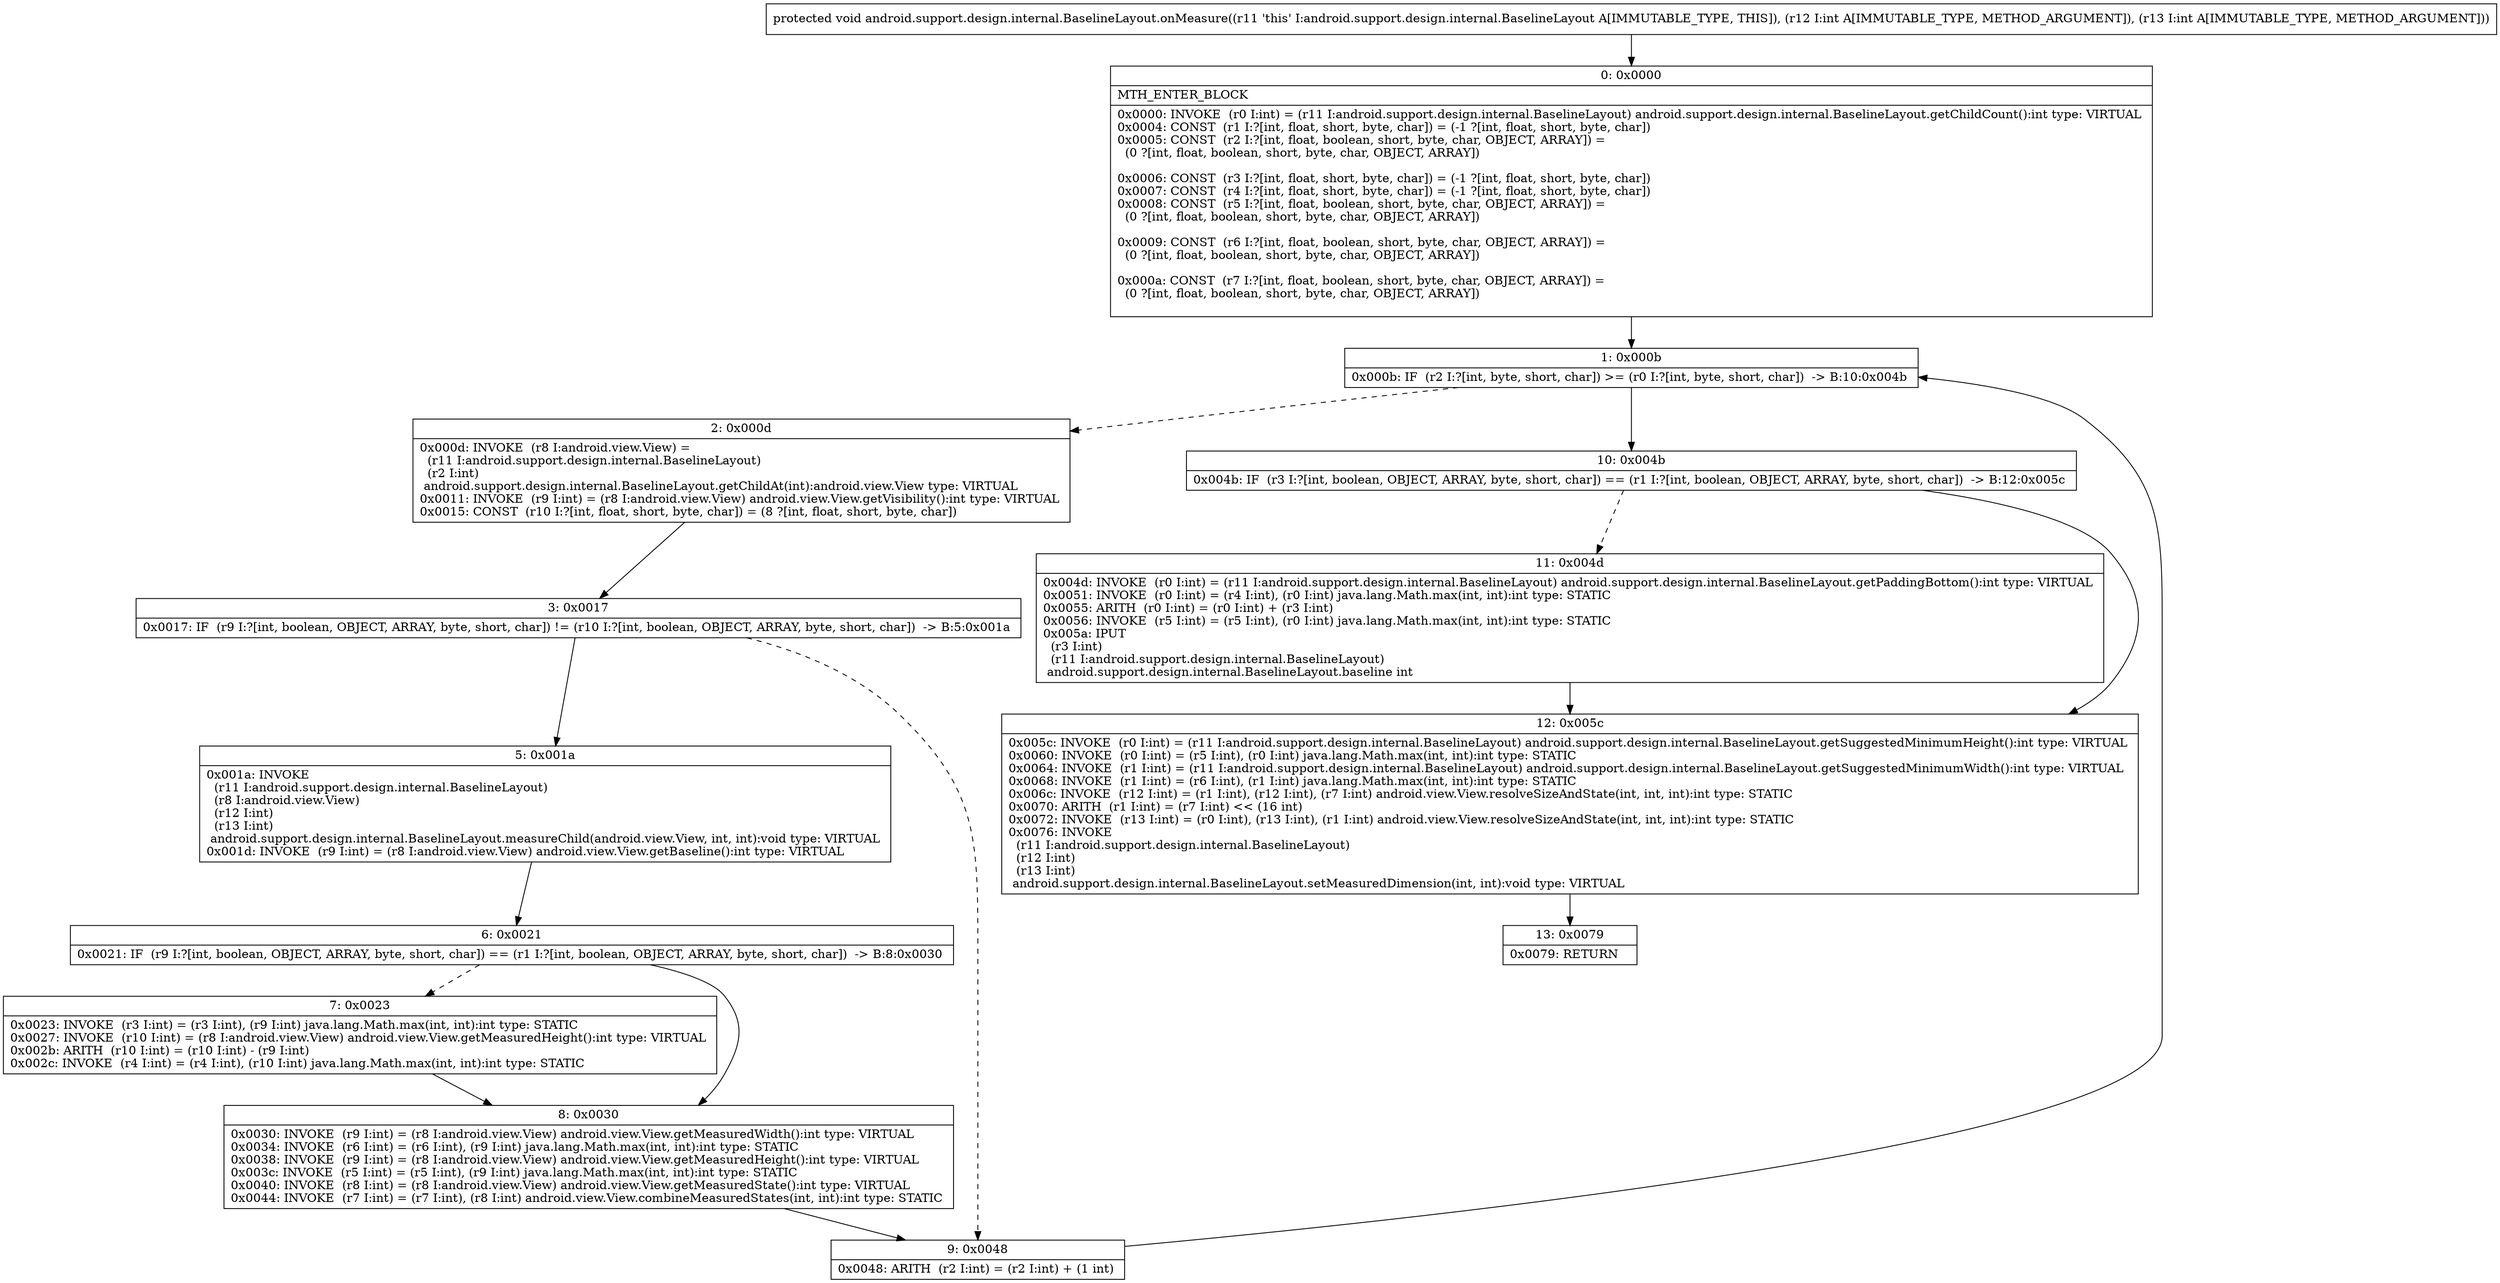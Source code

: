 digraph "CFG forandroid.support.design.internal.BaselineLayout.onMeasure(II)V" {
Node_0 [shape=record,label="{0\:\ 0x0000|MTH_ENTER_BLOCK\l|0x0000: INVOKE  (r0 I:int) = (r11 I:android.support.design.internal.BaselineLayout) android.support.design.internal.BaselineLayout.getChildCount():int type: VIRTUAL \l0x0004: CONST  (r1 I:?[int, float, short, byte, char]) = (\-1 ?[int, float, short, byte, char]) \l0x0005: CONST  (r2 I:?[int, float, boolean, short, byte, char, OBJECT, ARRAY]) = \l  (0 ?[int, float, boolean, short, byte, char, OBJECT, ARRAY])\l \l0x0006: CONST  (r3 I:?[int, float, short, byte, char]) = (\-1 ?[int, float, short, byte, char]) \l0x0007: CONST  (r4 I:?[int, float, short, byte, char]) = (\-1 ?[int, float, short, byte, char]) \l0x0008: CONST  (r5 I:?[int, float, boolean, short, byte, char, OBJECT, ARRAY]) = \l  (0 ?[int, float, boolean, short, byte, char, OBJECT, ARRAY])\l \l0x0009: CONST  (r6 I:?[int, float, boolean, short, byte, char, OBJECT, ARRAY]) = \l  (0 ?[int, float, boolean, short, byte, char, OBJECT, ARRAY])\l \l0x000a: CONST  (r7 I:?[int, float, boolean, short, byte, char, OBJECT, ARRAY]) = \l  (0 ?[int, float, boolean, short, byte, char, OBJECT, ARRAY])\l \l}"];
Node_1 [shape=record,label="{1\:\ 0x000b|0x000b: IF  (r2 I:?[int, byte, short, char]) \>= (r0 I:?[int, byte, short, char])  \-\> B:10:0x004b \l}"];
Node_2 [shape=record,label="{2\:\ 0x000d|0x000d: INVOKE  (r8 I:android.view.View) = \l  (r11 I:android.support.design.internal.BaselineLayout)\l  (r2 I:int)\l android.support.design.internal.BaselineLayout.getChildAt(int):android.view.View type: VIRTUAL \l0x0011: INVOKE  (r9 I:int) = (r8 I:android.view.View) android.view.View.getVisibility():int type: VIRTUAL \l0x0015: CONST  (r10 I:?[int, float, short, byte, char]) = (8 ?[int, float, short, byte, char]) \l}"];
Node_3 [shape=record,label="{3\:\ 0x0017|0x0017: IF  (r9 I:?[int, boolean, OBJECT, ARRAY, byte, short, char]) != (r10 I:?[int, boolean, OBJECT, ARRAY, byte, short, char])  \-\> B:5:0x001a \l}"];
Node_5 [shape=record,label="{5\:\ 0x001a|0x001a: INVOKE  \l  (r11 I:android.support.design.internal.BaselineLayout)\l  (r8 I:android.view.View)\l  (r12 I:int)\l  (r13 I:int)\l android.support.design.internal.BaselineLayout.measureChild(android.view.View, int, int):void type: VIRTUAL \l0x001d: INVOKE  (r9 I:int) = (r8 I:android.view.View) android.view.View.getBaseline():int type: VIRTUAL \l}"];
Node_6 [shape=record,label="{6\:\ 0x0021|0x0021: IF  (r9 I:?[int, boolean, OBJECT, ARRAY, byte, short, char]) == (r1 I:?[int, boolean, OBJECT, ARRAY, byte, short, char])  \-\> B:8:0x0030 \l}"];
Node_7 [shape=record,label="{7\:\ 0x0023|0x0023: INVOKE  (r3 I:int) = (r3 I:int), (r9 I:int) java.lang.Math.max(int, int):int type: STATIC \l0x0027: INVOKE  (r10 I:int) = (r8 I:android.view.View) android.view.View.getMeasuredHeight():int type: VIRTUAL \l0x002b: ARITH  (r10 I:int) = (r10 I:int) \- (r9 I:int) \l0x002c: INVOKE  (r4 I:int) = (r4 I:int), (r10 I:int) java.lang.Math.max(int, int):int type: STATIC \l}"];
Node_8 [shape=record,label="{8\:\ 0x0030|0x0030: INVOKE  (r9 I:int) = (r8 I:android.view.View) android.view.View.getMeasuredWidth():int type: VIRTUAL \l0x0034: INVOKE  (r6 I:int) = (r6 I:int), (r9 I:int) java.lang.Math.max(int, int):int type: STATIC \l0x0038: INVOKE  (r9 I:int) = (r8 I:android.view.View) android.view.View.getMeasuredHeight():int type: VIRTUAL \l0x003c: INVOKE  (r5 I:int) = (r5 I:int), (r9 I:int) java.lang.Math.max(int, int):int type: STATIC \l0x0040: INVOKE  (r8 I:int) = (r8 I:android.view.View) android.view.View.getMeasuredState():int type: VIRTUAL \l0x0044: INVOKE  (r7 I:int) = (r7 I:int), (r8 I:int) android.view.View.combineMeasuredStates(int, int):int type: STATIC \l}"];
Node_9 [shape=record,label="{9\:\ 0x0048|0x0048: ARITH  (r2 I:int) = (r2 I:int) + (1 int) \l}"];
Node_10 [shape=record,label="{10\:\ 0x004b|0x004b: IF  (r3 I:?[int, boolean, OBJECT, ARRAY, byte, short, char]) == (r1 I:?[int, boolean, OBJECT, ARRAY, byte, short, char])  \-\> B:12:0x005c \l}"];
Node_11 [shape=record,label="{11\:\ 0x004d|0x004d: INVOKE  (r0 I:int) = (r11 I:android.support.design.internal.BaselineLayout) android.support.design.internal.BaselineLayout.getPaddingBottom():int type: VIRTUAL \l0x0051: INVOKE  (r0 I:int) = (r4 I:int), (r0 I:int) java.lang.Math.max(int, int):int type: STATIC \l0x0055: ARITH  (r0 I:int) = (r0 I:int) + (r3 I:int) \l0x0056: INVOKE  (r5 I:int) = (r5 I:int), (r0 I:int) java.lang.Math.max(int, int):int type: STATIC \l0x005a: IPUT  \l  (r3 I:int)\l  (r11 I:android.support.design.internal.BaselineLayout)\l android.support.design.internal.BaselineLayout.baseline int \l}"];
Node_12 [shape=record,label="{12\:\ 0x005c|0x005c: INVOKE  (r0 I:int) = (r11 I:android.support.design.internal.BaselineLayout) android.support.design.internal.BaselineLayout.getSuggestedMinimumHeight():int type: VIRTUAL \l0x0060: INVOKE  (r0 I:int) = (r5 I:int), (r0 I:int) java.lang.Math.max(int, int):int type: STATIC \l0x0064: INVOKE  (r1 I:int) = (r11 I:android.support.design.internal.BaselineLayout) android.support.design.internal.BaselineLayout.getSuggestedMinimumWidth():int type: VIRTUAL \l0x0068: INVOKE  (r1 I:int) = (r6 I:int), (r1 I:int) java.lang.Math.max(int, int):int type: STATIC \l0x006c: INVOKE  (r12 I:int) = (r1 I:int), (r12 I:int), (r7 I:int) android.view.View.resolveSizeAndState(int, int, int):int type: STATIC \l0x0070: ARITH  (r1 I:int) = (r7 I:int) \<\< (16 int) \l0x0072: INVOKE  (r13 I:int) = (r0 I:int), (r13 I:int), (r1 I:int) android.view.View.resolveSizeAndState(int, int, int):int type: STATIC \l0x0076: INVOKE  \l  (r11 I:android.support.design.internal.BaselineLayout)\l  (r12 I:int)\l  (r13 I:int)\l android.support.design.internal.BaselineLayout.setMeasuredDimension(int, int):void type: VIRTUAL \l}"];
Node_13 [shape=record,label="{13\:\ 0x0079|0x0079: RETURN   \l}"];
MethodNode[shape=record,label="{protected void android.support.design.internal.BaselineLayout.onMeasure((r11 'this' I:android.support.design.internal.BaselineLayout A[IMMUTABLE_TYPE, THIS]), (r12 I:int A[IMMUTABLE_TYPE, METHOD_ARGUMENT]), (r13 I:int A[IMMUTABLE_TYPE, METHOD_ARGUMENT])) }"];
MethodNode -> Node_0;
Node_0 -> Node_1;
Node_1 -> Node_2[style=dashed];
Node_1 -> Node_10;
Node_2 -> Node_3;
Node_3 -> Node_5;
Node_3 -> Node_9[style=dashed];
Node_5 -> Node_6;
Node_6 -> Node_7[style=dashed];
Node_6 -> Node_8;
Node_7 -> Node_8;
Node_8 -> Node_9;
Node_9 -> Node_1;
Node_10 -> Node_11[style=dashed];
Node_10 -> Node_12;
Node_11 -> Node_12;
Node_12 -> Node_13;
}

